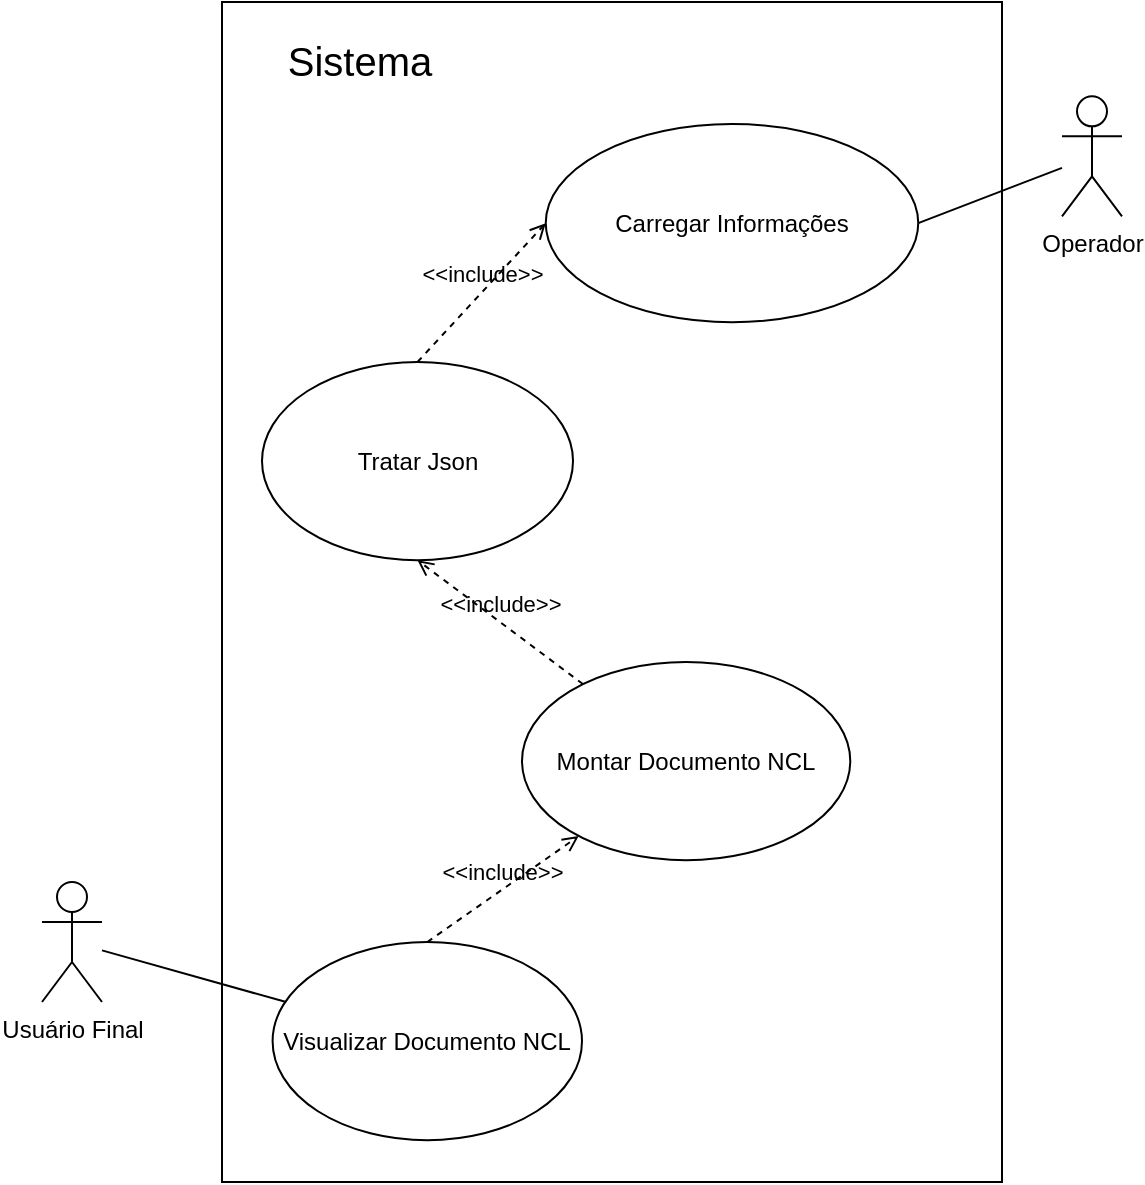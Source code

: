 <mxfile version="27.2.0">
  <diagram name="Página-1" id="y-uM-3wumSjXVZIRiF2a">
    <mxGraphModel dx="1244" dy="1841" grid="1" gridSize="10" guides="1" tooltips="1" connect="1" arrows="1" fold="1" page="1" pageScale="1" pageWidth="827" pageHeight="1169" math="0" shadow="0">
      <root>
        <mxCell id="0" />
        <mxCell id="1" parent="0" />
        <mxCell id="Q1j9RL0Msab3s_9sIhca-16" value="" style="rounded=0;whiteSpace=wrap;html=1;" parent="1" vertex="1">
          <mxGeometry x="200" y="-160" width="390" height="590" as="geometry" />
        </mxCell>
        <mxCell id="Q1j9RL0Msab3s_9sIhca-10" value="Usuário Final" style="shape=umlActor;verticalLabelPosition=bottom;verticalAlign=top;html=1;outlineConnect=0;" parent="1" vertex="1">
          <mxGeometry x="110" y="280" width="30" height="60" as="geometry" />
        </mxCell>
        <mxCell id="Q1j9RL0Msab3s_9sIhca-12" style="rounded=0;orthogonalLoop=1;jettySize=auto;html=1;endArrow=none;startFill=0;" parent="1" source="Q1j9RL0Msab3s_9sIhca-11" target="Q1j9RL0Msab3s_9sIhca-10" edge="1">
          <mxGeometry relative="1" as="geometry" />
        </mxCell>
        <mxCell id="Q1j9RL0Msab3s_9sIhca-20" style="rounded=0;orthogonalLoop=1;jettySize=auto;html=1;endArrow=none;startFill=0;entryX=1;entryY=0.5;entryDx=0;entryDy=0;" parent="1" source="Q1j9RL0Msab3s_9sIhca-18" target="Q1j9RL0Msab3s_9sIhca-30" edge="1">
          <mxGeometry relative="1" as="geometry" />
        </mxCell>
        <mxCell id="Q1j9RL0Msab3s_9sIhca-18" value="Operador" style="shape=umlActor;verticalLabelPosition=bottom;verticalAlign=top;html=1;outlineConnect=0;" parent="1" vertex="1">
          <mxGeometry x="620" y="-112.83" width="30" height="60" as="geometry" />
        </mxCell>
        <mxCell id="Q1j9RL0Msab3s_9sIhca-22" value="&lt;font style=&quot;font-size: 20px;&quot;&gt;Sistema&lt;/font&gt;" style="text;html=1;align=center;verticalAlign=middle;whiteSpace=wrap;rounded=0;strokeWidth=5;" parent="1" vertex="1">
          <mxGeometry x="210" y="-150" width="117.692" height="37.174" as="geometry" />
        </mxCell>
        <mxCell id="Q1j9RL0Msab3s_9sIhca-11" value="Visualizar Documento NCL" style="ellipse;whiteSpace=wrap;html=1;" parent="1" vertex="1">
          <mxGeometry x="225.3" y="310" width="154.7" height="99.13" as="geometry" />
        </mxCell>
        <mxCell id="Q1j9RL0Msab3s_9sIhca-17" value="Montar Documento NCL" style="ellipse;whiteSpace=wrap;html=1;" parent="1" vertex="1">
          <mxGeometry x="350.001" y="170" width="164.143" height="99.13" as="geometry" />
        </mxCell>
        <mxCell id="Q1j9RL0Msab3s_9sIhca-26" value="&amp;lt;&amp;lt;include&amp;gt;&amp;gt;" style="html=1;verticalAlign=bottom;labelBackgroundColor=none;endArrow=open;endFill=0;dashed=1;rounded=0;exitX=0.5;exitY=0;exitDx=0;exitDy=0;" parent="1" source="Q1j9RL0Msab3s_9sIhca-11" target="Q1j9RL0Msab3s_9sIhca-17" edge="1">
          <mxGeometry width="160" relative="1" as="geometry">
            <mxPoint x="907.418" y="234.565" as="sourcePoint" />
            <mxPoint x="907.418" y="135.435" as="targetPoint" />
          </mxGeometry>
        </mxCell>
        <mxCell id="Q1j9RL0Msab3s_9sIhca-19" value="Tratar Json" style="ellipse;whiteSpace=wrap;html=1;" parent="1" vertex="1">
          <mxGeometry x="219.999" y="19.997" width="155.511" height="99.13" as="geometry" />
        </mxCell>
        <mxCell id="Q1j9RL0Msab3s_9sIhca-21" value="&amp;lt;&amp;lt;include&amp;gt;&amp;gt;" style="html=1;verticalAlign=bottom;labelBackgroundColor=none;endArrow=open;endFill=0;dashed=1;rounded=0;entryX=0.5;entryY=1;entryDx=0;entryDy=0;" parent="1" source="Q1j9RL0Msab3s_9sIhca-17" target="Q1j9RL0Msab3s_9sIhca-19" edge="1">
          <mxGeometry width="160" relative="1" as="geometry">
            <mxPoint x="364.516" y="73.478" as="sourcePoint" />
            <mxPoint x="627.741" y="73.478" as="targetPoint" />
          </mxGeometry>
        </mxCell>
        <mxCell id="Q1j9RL0Msab3s_9sIhca-30" value="Carregar Informações" style="ellipse;whiteSpace=wrap;html=1;" parent="1" vertex="1">
          <mxGeometry x="361.876" y="-99.003" width="186.244" height="99.13" as="geometry" />
        </mxCell>
        <mxCell id="Q1j9RL0Msab3s_9sIhca-32" value="&amp;lt;&amp;lt;include&amp;gt;&amp;gt;" style="html=1;verticalAlign=bottom;labelBackgroundColor=none;endArrow=open;endFill=0;dashed=1;rounded=0;entryX=0;entryY=0.5;entryDx=0;entryDy=0;exitX=0.5;exitY=0;exitDx=0;exitDy=0;" parent="1" source="Q1j9RL0Msab3s_9sIhca-19" target="Q1j9RL0Msab3s_9sIhca-30" edge="1">
          <mxGeometry width="160" relative="1" as="geometry">
            <mxPoint x="635" y="153" as="sourcePoint" />
            <mxPoint x="610" y="90" as="targetPoint" />
          </mxGeometry>
        </mxCell>
      </root>
    </mxGraphModel>
  </diagram>
</mxfile>
